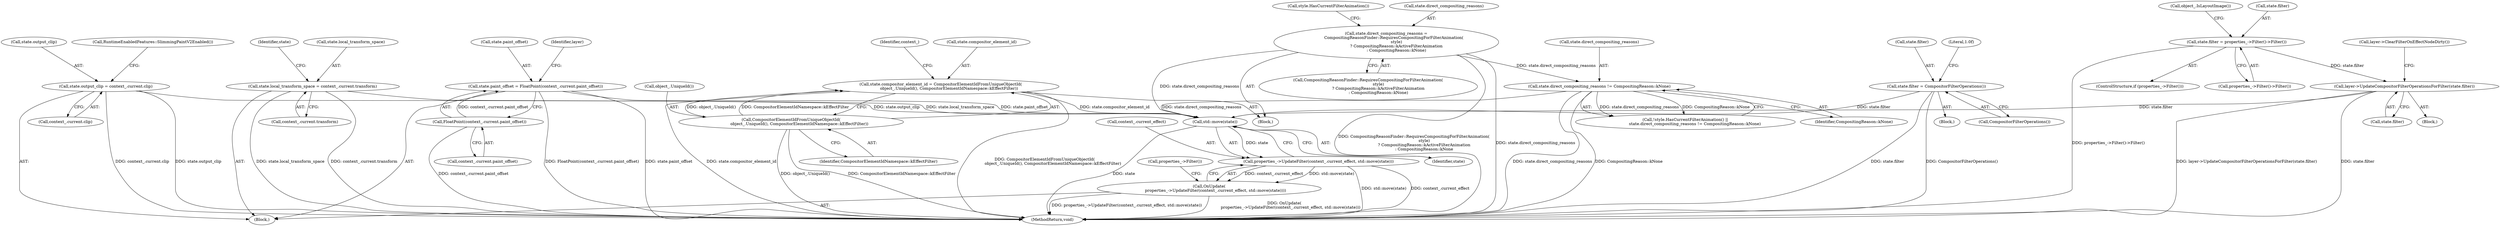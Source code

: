 digraph "1_Chrome_f911e11e7f6b5c0d6f5ee694a9871de6619889f7_5@API" {
"1000217" [label="(Call,std::move(state))"];
"1000125" [label="(Call,state.paint_offset = FloatPoint(context_.current.paint_offset))"];
"1000129" [label="(Call,FloatPoint(context_.current.paint_offset))"];
"1000200" [label="(Call,state.direct_compositing_reasons != CompositingReason::kNone)"];
"1000187" [label="(Call,state.direct_compositing_reasons =\n            CompositingReasonFinder::RequiresCompositingForFilterAnimation(\n                style)\n                ? CompositingReason::kActiveFilterAnimation\n                : CompositingReason::kNone)"];
"1000205" [label="(Call,state.compositor_element_id = CompositorElementIdFromUniqueObjectId(\n             object_.UniqueId(), CompositorElementIdNamespace::kEffectFilter))"];
"1000209" [label="(Call,CompositorElementIdFromUniqueObjectId(\n             object_.UniqueId(), CompositorElementIdNamespace::kEffectFilter))"];
"1000166" [label="(Call,state.filter = CompositorFilterOperations())"];
"1000155" [label="(Call,layer->UpdateCompositorFilterOperationsForFilter(state.filter))"];
"1000144" [label="(Call,state.filter = properties_->Filter()->Filter())"];
"1000173" [label="(Call,state.output_clip = context_.current.clip)"];
"1000116" [label="(Call,state.local_transform_space = context_.current.transform)"];
"1000213" [label="(Call,properties_->UpdateFilter(context_.current_effect, std::move(state)))"];
"1000212" [label="(Call,OnUpdate(\n          properties_->UpdateFilter(context_.current_effect, std::move(state))))"];
"1000166" [label="(Call,state.filter = CompositorFilterOperations())"];
"1000217" [label="(Call,std::move(state))"];
"1000224" [label="(Call,properties_->Filter())"];
"1000129" [label="(Call,FloatPoint(context_.current.paint_offset))"];
"1000197" [label="(Call,!style.HasCurrentFilterAnimation() ||\n               state.direct_compositing_reasons != CompositingReason::kNone)"];
"1000116" [label="(Call,state.local_transform_space = context_.current.transform)"];
"1000156" [label="(Call,state.filter)"];
"1000191" [label="(Call,CompositingReasonFinder::RequiresCompositingForFilterAnimation(\n                style)\n                ? CompositingReason::kActiveFilterAnimation\n                : CompositingReason::kNone)"];
"1000187" [label="(Call,state.direct_compositing_reasons =\n            CompositingReasonFinder::RequiresCompositingForFilterAnimation(\n                style)\n                ? CompositingReason::kActiveFilterAnimation\n                : CompositingReason::kNone)"];
"1000215" [label="(Identifier,context_)"];
"1000161" [label="(Block,)"];
"1000142" [label="(ControlStructure,if (properties_->Filter()))"];
"1000201" [label="(Call,state.direct_compositing_reasons)"];
"1000127" [label="(Identifier,state)"];
"1000155" [label="(Call,layer->UpdateCompositorFilterOperationsForFilter(state.filter))"];
"1000213" [label="(Call,properties_->UpdateFilter(context_.current_effect, std::move(state)))"];
"1000130" [label="(Call,context_.current.paint_offset)"];
"1000199" [label="(Call,style.HasCurrentFilterAnimation())"];
"1000177" [label="(Call,context_.current.clip)"];
"1000204" [label="(Identifier,CompositingReason::kNone)"];
"1000214" [label="(Call,context_.current_effect)"];
"1000211" [label="(Identifier,CompositorElementIdNamespace::kEffectFilter)"];
"1000148" [label="(Call,properties_->Filter()->Filter())"];
"1000209" [label="(Call,CompositorElementIdFromUniqueObjectId(\n             object_.UniqueId(), CompositorElementIdNamespace::kEffectFilter))"];
"1000125" [label="(Call,state.paint_offset = FloatPoint(context_.current.paint_offset))"];
"1000170" [label="(Call,CompositorFilterOperations())"];
"1000188" [label="(Call,state.direct_compositing_reasons)"];
"1000200" [label="(Call,state.direct_compositing_reasons != CompositingReason::kNone)"];
"1000254" [label="(MethodReturn,void)"];
"1000167" [label="(Call,state.filter)"];
"1000205" [label="(Call,state.compositor_element_id = CompositorElementIdFromUniqueObjectId(\n             object_.UniqueId(), CompositorElementIdNamespace::kEffectFilter))"];
"1000206" [label="(Call,state.compositor_element_id)"];
"1000159" [label="(Call,layer->ClearFilterOnEffectNodeDirty())"];
"1000174" [label="(Call,state.output_clip)"];
"1000210" [label="(Call,object_.UniqueId())"];
"1000184" [label="(Call,RuntimeEnabledFeatures::SlimmingPaintV2Enabled())"];
"1000172" [label="(Literal,1.0f)"];
"1000141" [label="(Block,)"];
"1000173" [label="(Call,state.output_clip = context_.current.clip)"];
"1000186" [label="(Block,)"];
"1000114" [label="(Block,)"];
"1000218" [label="(Identifier,state)"];
"1000151" [label="(Call,object_.IsLayoutImage())"];
"1000126" [label="(Call,state.paint_offset)"];
"1000145" [label="(Call,state.filter)"];
"1000212" [label="(Call,OnUpdate(\n          properties_->UpdateFilter(context_.current_effect, std::move(state))))"];
"1000120" [label="(Call,context_.current.transform)"];
"1000144" [label="(Call,state.filter = properties_->Filter()->Filter())"];
"1000137" [label="(Identifier,layer)"];
"1000117" [label="(Call,state.local_transform_space)"];
"1000217" -> "1000213"  [label="AST: "];
"1000217" -> "1000218"  [label="CFG: "];
"1000218" -> "1000217"  [label="AST: "];
"1000213" -> "1000217"  [label="CFG: "];
"1000217" -> "1000254"  [label="DDG: state"];
"1000217" -> "1000213"  [label="DDG: state"];
"1000125" -> "1000217"  [label="DDG: state.paint_offset"];
"1000200" -> "1000217"  [label="DDG: state.direct_compositing_reasons"];
"1000205" -> "1000217"  [label="DDG: state.compositor_element_id"];
"1000166" -> "1000217"  [label="DDG: state.filter"];
"1000155" -> "1000217"  [label="DDG: state.filter"];
"1000173" -> "1000217"  [label="DDG: state.output_clip"];
"1000187" -> "1000217"  [label="DDG: state.direct_compositing_reasons"];
"1000116" -> "1000217"  [label="DDG: state.local_transform_space"];
"1000125" -> "1000114"  [label="AST: "];
"1000125" -> "1000129"  [label="CFG: "];
"1000126" -> "1000125"  [label="AST: "];
"1000129" -> "1000125"  [label="AST: "];
"1000137" -> "1000125"  [label="CFG: "];
"1000125" -> "1000254"  [label="DDG: state.paint_offset"];
"1000125" -> "1000254"  [label="DDG: FloatPoint(context_.current.paint_offset)"];
"1000129" -> "1000125"  [label="DDG: context_.current.paint_offset"];
"1000129" -> "1000130"  [label="CFG: "];
"1000130" -> "1000129"  [label="AST: "];
"1000129" -> "1000254"  [label="DDG: context_.current.paint_offset"];
"1000200" -> "1000197"  [label="AST: "];
"1000200" -> "1000204"  [label="CFG: "];
"1000201" -> "1000200"  [label="AST: "];
"1000204" -> "1000200"  [label="AST: "];
"1000197" -> "1000200"  [label="CFG: "];
"1000200" -> "1000254"  [label="DDG: state.direct_compositing_reasons"];
"1000200" -> "1000254"  [label="DDG: CompositingReason::kNone"];
"1000200" -> "1000197"  [label="DDG: state.direct_compositing_reasons"];
"1000200" -> "1000197"  [label="DDG: CompositingReason::kNone"];
"1000187" -> "1000200"  [label="DDG: state.direct_compositing_reasons"];
"1000187" -> "1000186"  [label="AST: "];
"1000187" -> "1000191"  [label="CFG: "];
"1000188" -> "1000187"  [label="AST: "];
"1000191" -> "1000187"  [label="AST: "];
"1000199" -> "1000187"  [label="CFG: "];
"1000187" -> "1000254"  [label="DDG: state.direct_compositing_reasons"];
"1000187" -> "1000254"  [label="DDG: CompositingReasonFinder::RequiresCompositingForFilterAnimation(\n                style)\n                ? CompositingReason::kActiveFilterAnimation\n                : CompositingReason::kNone"];
"1000205" -> "1000186"  [label="AST: "];
"1000205" -> "1000209"  [label="CFG: "];
"1000206" -> "1000205"  [label="AST: "];
"1000209" -> "1000205"  [label="AST: "];
"1000215" -> "1000205"  [label="CFG: "];
"1000205" -> "1000254"  [label="DDG: CompositorElementIdFromUniqueObjectId(\n             object_.UniqueId(), CompositorElementIdNamespace::kEffectFilter)"];
"1000205" -> "1000254"  [label="DDG: state.compositor_element_id"];
"1000209" -> "1000205"  [label="DDG: object_.UniqueId()"];
"1000209" -> "1000205"  [label="DDG: CompositorElementIdNamespace::kEffectFilter"];
"1000209" -> "1000211"  [label="CFG: "];
"1000210" -> "1000209"  [label="AST: "];
"1000211" -> "1000209"  [label="AST: "];
"1000209" -> "1000254"  [label="DDG: object_.UniqueId()"];
"1000209" -> "1000254"  [label="DDG: CompositorElementIdNamespace::kEffectFilter"];
"1000166" -> "1000161"  [label="AST: "];
"1000166" -> "1000170"  [label="CFG: "];
"1000167" -> "1000166"  [label="AST: "];
"1000170" -> "1000166"  [label="AST: "];
"1000172" -> "1000166"  [label="CFG: "];
"1000166" -> "1000254"  [label="DDG: state.filter"];
"1000166" -> "1000254"  [label="DDG: CompositorFilterOperations()"];
"1000155" -> "1000141"  [label="AST: "];
"1000155" -> "1000156"  [label="CFG: "];
"1000156" -> "1000155"  [label="AST: "];
"1000159" -> "1000155"  [label="CFG: "];
"1000155" -> "1000254"  [label="DDG: layer->UpdateCompositorFilterOperationsForFilter(state.filter)"];
"1000155" -> "1000254"  [label="DDG: state.filter"];
"1000144" -> "1000155"  [label="DDG: state.filter"];
"1000144" -> "1000142"  [label="AST: "];
"1000144" -> "1000148"  [label="CFG: "];
"1000145" -> "1000144"  [label="AST: "];
"1000148" -> "1000144"  [label="AST: "];
"1000151" -> "1000144"  [label="CFG: "];
"1000144" -> "1000254"  [label="DDG: properties_->Filter()->Filter()"];
"1000173" -> "1000114"  [label="AST: "];
"1000173" -> "1000177"  [label="CFG: "];
"1000174" -> "1000173"  [label="AST: "];
"1000177" -> "1000173"  [label="AST: "];
"1000184" -> "1000173"  [label="CFG: "];
"1000173" -> "1000254"  [label="DDG: context_.current.clip"];
"1000173" -> "1000254"  [label="DDG: state.output_clip"];
"1000116" -> "1000114"  [label="AST: "];
"1000116" -> "1000120"  [label="CFG: "];
"1000117" -> "1000116"  [label="AST: "];
"1000120" -> "1000116"  [label="AST: "];
"1000127" -> "1000116"  [label="CFG: "];
"1000116" -> "1000254"  [label="DDG: state.local_transform_space"];
"1000116" -> "1000254"  [label="DDG: context_.current.transform"];
"1000213" -> "1000212"  [label="AST: "];
"1000214" -> "1000213"  [label="AST: "];
"1000212" -> "1000213"  [label="CFG: "];
"1000213" -> "1000254"  [label="DDG: std::move(state)"];
"1000213" -> "1000254"  [label="DDG: context_.current_effect"];
"1000213" -> "1000212"  [label="DDG: context_.current_effect"];
"1000213" -> "1000212"  [label="DDG: std::move(state)"];
"1000212" -> "1000114"  [label="AST: "];
"1000224" -> "1000212"  [label="CFG: "];
"1000212" -> "1000254"  [label="DDG: OnUpdate(\n          properties_->UpdateFilter(context_.current_effect, std::move(state)))"];
"1000212" -> "1000254"  [label="DDG: properties_->UpdateFilter(context_.current_effect, std::move(state))"];
}
